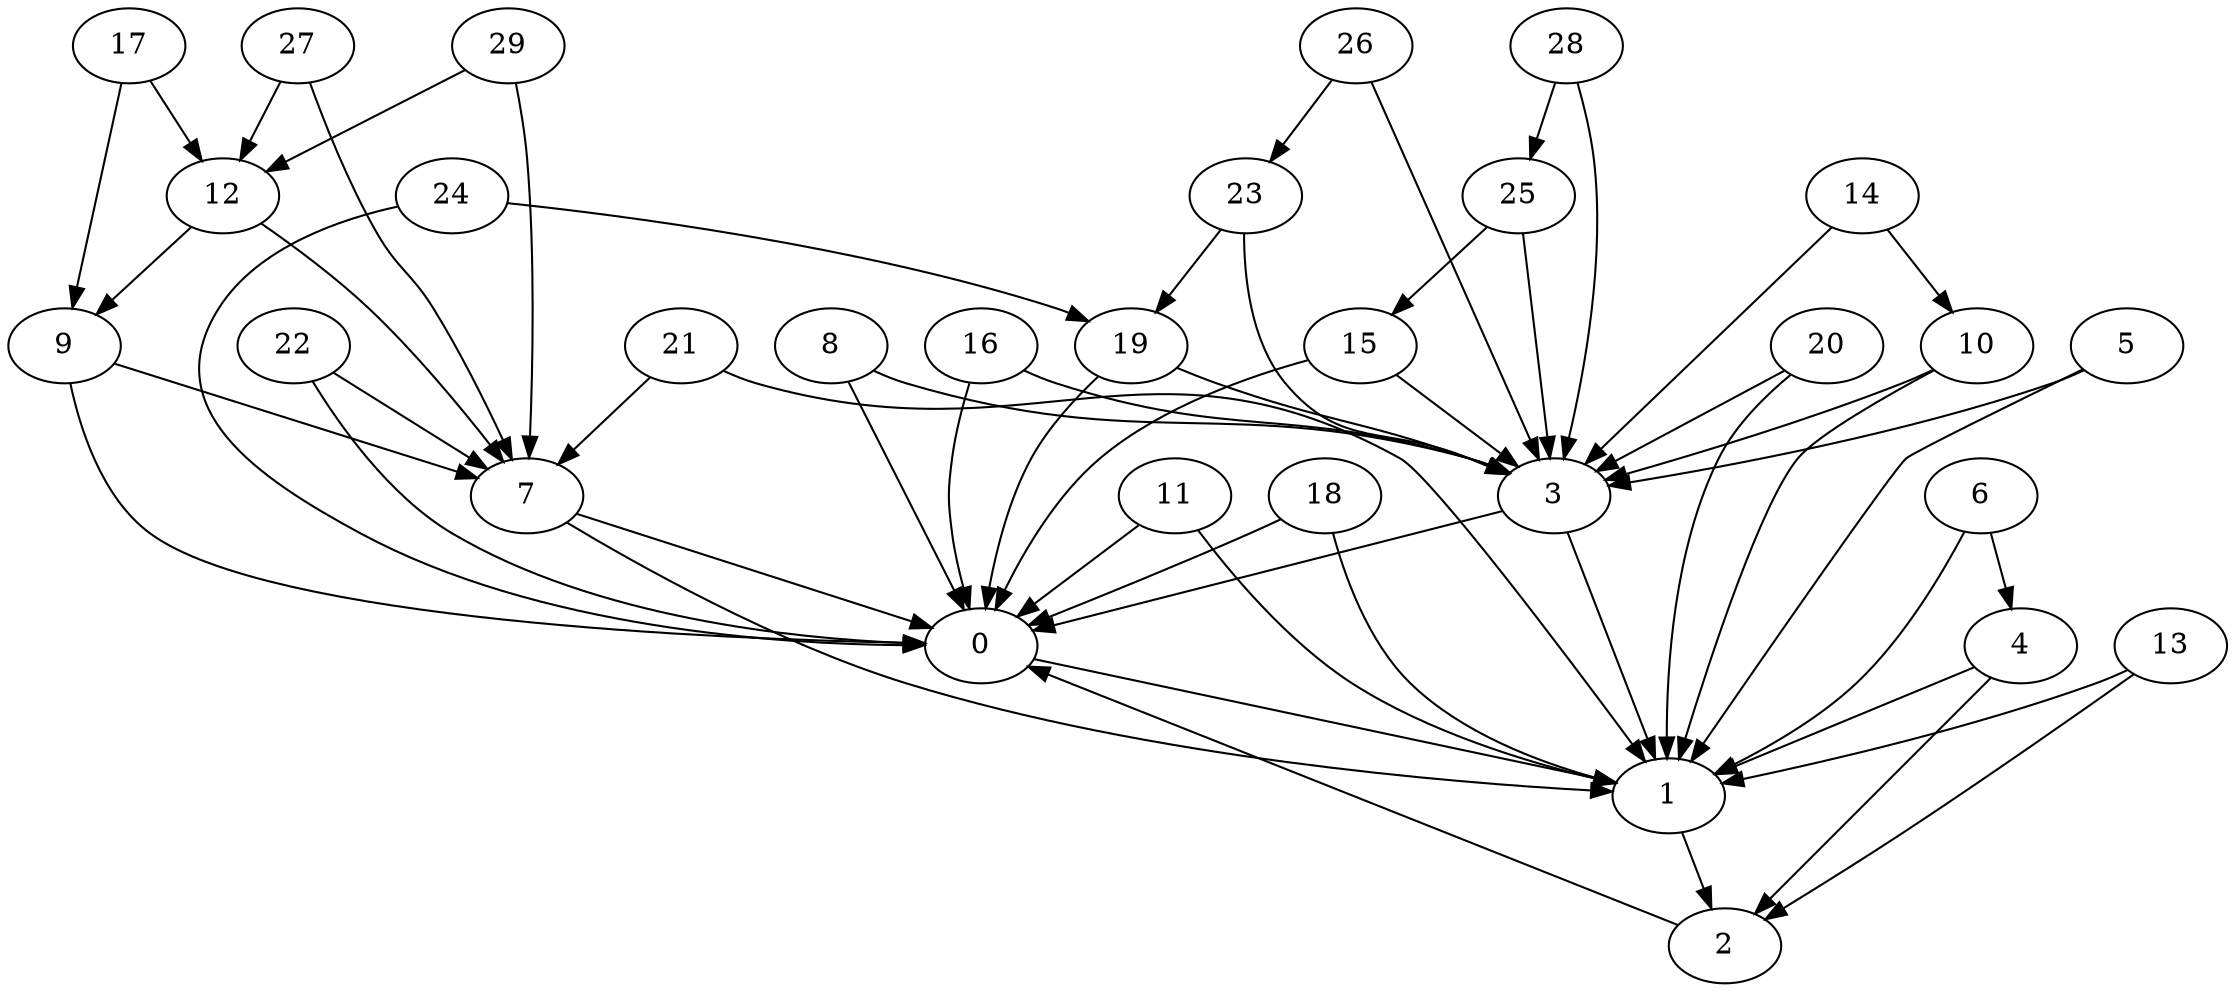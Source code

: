 digraph {
	0 [label=0]
	1 [label=1]
	2 [label=2]
	3 [label=3]
	4 [label=4]
	5 [label=5]
	6 [label=6]
	7 [label=7]
	8 [label=8]
	9 [label=9]
	10 [label=10]
	11 [label=11]
	12 [label=12]
	13 [label=13]
	14 [label=14]
	15 [label=15]
	16 [label=16]
	17 [label=17]
	18 [label=18]
	19 [label=19]
	20 [label=20]
	21 [label=21]
	22 [label=22]
	23 [label=23]
	24 [label=24]
	25 [label=25]
	26 [label=26]
	27 [label=27]
	28 [label=28]
	29 [label=29]
	0 -> 1
	1 -> 2
	2 -> 0
	3 -> 0
	3 -> 1
	4 -> 1
	4 -> 2
	5 -> 3
	5 -> 1
	6 -> 4
	6 -> 1
	7 -> 0
	7 -> 1
	8 -> 3
	8 -> 0
	9 -> 7
	9 -> 0
	10 -> 3
	10 -> 1
	11 -> 0
	11 -> 1
	12 -> 9
	12 -> 7
	13 -> 1
	13 -> 2
	14 -> 10
	14 -> 3
	15 -> 3
	15 -> 0
	16 -> 3
	16 -> 0
	17 -> 12
	17 -> 9
	18 -> 0
	18 -> 1
	19 -> 3
	19 -> 0
	20 -> 3
	20 -> 1
	21 -> 7
	21 -> 1
	22 -> 7
	22 -> 0
	23 -> 19
	23 -> 3
	24 -> 19
	24 -> 0
	25 -> 15
	25 -> 3
	26 -> 23
	26 -> 3
	27 -> 12
	27 -> 7
	28 -> 25
	28 -> 3
	29 -> 12
	29 -> 7
}